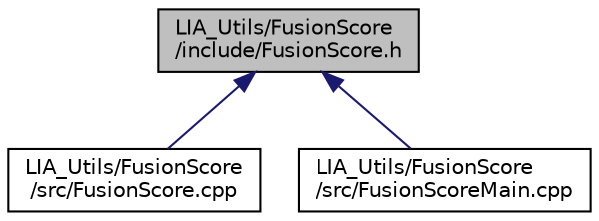 digraph "LIA_Utils/FusionScore/include/FusionScore.h"
{
  edge [fontname="Helvetica",fontsize="10",labelfontname="Helvetica",labelfontsize="10"];
  node [fontname="Helvetica",fontsize="10",shape=record];
  Node1 [label="LIA_Utils/FusionScore\l/include/FusionScore.h",height=0.2,width=0.4,color="black", fillcolor="grey75", style="filled" fontcolor="black"];
  Node1 -> Node2 [dir="back",color="midnightblue",fontsize="10",style="solid",fontname="Helvetica"];
  Node2 [label="LIA_Utils/FusionScore\l/src/FusionScore.cpp",height=0.2,width=0.4,color="black", fillcolor="white", style="filled",URL="$FusionScore_8cpp.html"];
  Node1 -> Node3 [dir="back",color="midnightblue",fontsize="10",style="solid",fontname="Helvetica"];
  Node3 [label="LIA_Utils/FusionScore\l/src/FusionScoreMain.cpp",height=0.2,width=0.4,color="black", fillcolor="white", style="filled",URL="$FusionScoreMain_8cpp.html"];
}
